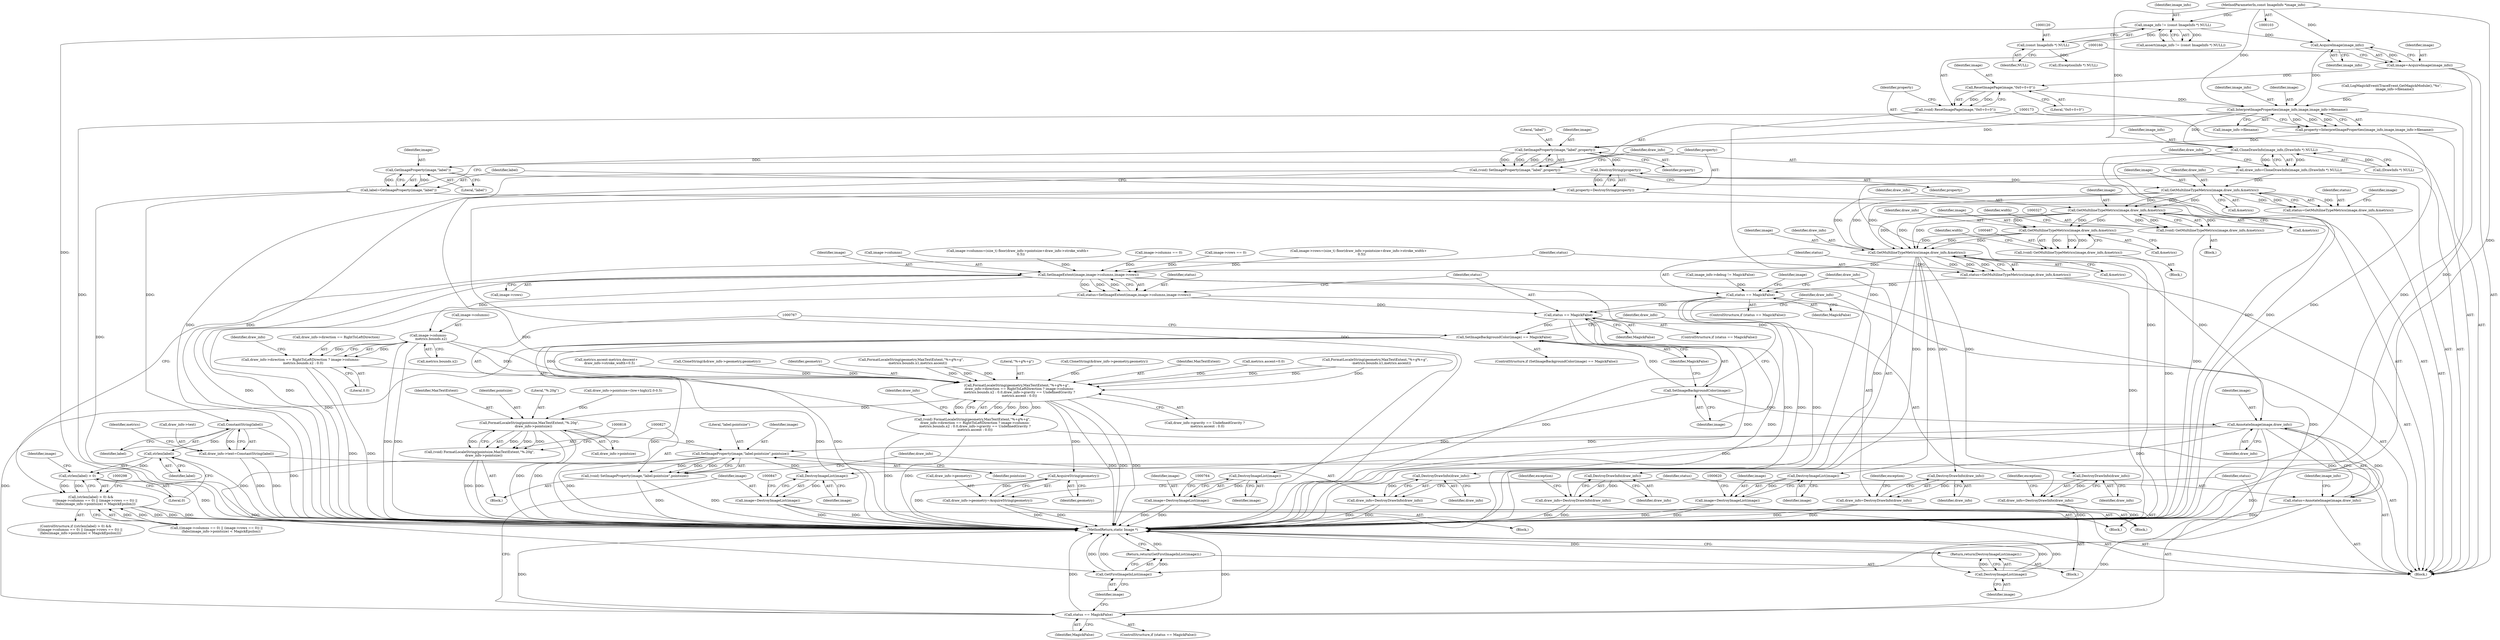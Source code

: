 digraph "1_ImageMagick_aeff00de228bc5a158c2a975ab47845d8a1db456_0@pointer" {
"1000157" [label="(Call,AcquireImage(image_info))"];
"1000117" [label="(Call,image_info != (const ImageInfo *) NULL)"];
"1000104" [label="(MethodParameterIn,const ImageInfo *image_info)"];
"1000119" [label="(Call,(const ImageInfo *) NULL)"];
"1000155" [label="(Call,image=AcquireImage(image_info))"];
"1000161" [label="(Call,ResetImagePage(image,\"0x0+0+0\"))"];
"1000159" [label="(Call,(void) ResetImagePage(image,\"0x0+0+0\"))"];
"1000166" [label="(Call,InterpretImageProperties(image_info,image,image_info->filename))"];
"1000164" [label="(Call,property=InterpretImageProperties(image_info,image,image_info->filename))"];
"1000174" [label="(Call,SetImageProperty(image,\"label\",property))"];
"1000172" [label="(Call,(void) SetImageProperty(image,\"label\",property))"];
"1000180" [label="(Call,DestroyString(property))"];
"1000178" [label="(Call,property=DestroyString(property))"];
"1000184" [label="(Call,GetImageProperty(image,\"label\"))"];
"1000182" [label="(Call,label=GetImageProperty(image,\"label\"))"];
"1000198" [label="(Call,ConstantString(label))"];
"1000194" [label="(Call,draw_info->text=ConstantString(label))"];
"1000266" [label="(Call,strlen(label))"];
"1000265" [label="(Call,strlen(label) > 0)"];
"1000264" [label="(Call,(strlen(label) > 0) &&\n        (((image->columns == 0) || (image->rows == 0)) ||\n         (fabs(image_info->pointsize) < MagickEpsilon)))"];
"1000212" [label="(Call,GetMultilineTypeMetrics(image,draw_info,&metrics))"];
"1000210" [label="(Call,status=GetMultilineTypeMetrics(image,draw_info,&metrics))"];
"1000328" [label="(Call,GetMultilineTypeMetrics(image,draw_info,&metrics))"];
"1000326" [label="(Call,(void) GetMultilineTypeMetrics(image,draw_info,&metrics))"];
"1000468" [label="(Call,GetMultilineTypeMetrics(image,draw_info,&metrics))"];
"1000466" [label="(Call,(void) GetMultilineTypeMetrics(image,draw_info,&metrics))"];
"1000594" [label="(Call,GetMultilineTypeMetrics(image,draw_info,&metrics))"];
"1000592" [label="(Call,status=GetMultilineTypeMetrics(image,draw_info,&metrics))"];
"1000600" [label="(Call,status == MagickFalse)"];
"1000725" [label="(Call,status == MagickFalse)"];
"1000743" [label="(Call,SetImageBackgroundColor(image) == MagickFalse)"];
"1000837" [label="(Call,status == MagickFalse)"];
"1000606" [label="(Call,DestroyDrawInfo(draw_info))"];
"1000604" [label="(Call,draw_info=DestroyDrawInfo(draw_info))"];
"1000616" [label="(Call,DestroyImageList(image))"];
"1000614" [label="(Call,image=DestroyImageList(image))"];
"1000716" [label="(Call,SetImageExtent(image,image->columns,image->rows))"];
"1000714" [label="(Call,status=SetImageExtent(image,image->columns,image->rows))"];
"1000740" [label="(Call,DestroyImageList(image))"];
"1000739" [label="(Return,return(DestroyImageList(image));)"];
"1000744" [label="(Call,SetImageBackgroundColor(image))"];
"1000760" [label="(Call,DestroyImageList(image))"];
"1000758" [label="(Call,image=DestroyImageList(image))"];
"1000806" [label="(Call,AnnotateImage(image,draw_info))"];
"1000804" [label="(Call,status=AnnotateImage(image,draw_info))"];
"1000828" [label="(Call,SetImageProperty(image,\"label:pointsize\",pointsize))"];
"1000826" [label="(Call,(void) SetImageProperty(image,\"label:pointsize\",pointsize))"];
"1000843" [label="(Call,DestroyImageList(image))"];
"1000841" [label="(Call,image=DestroyImageList(image))"];
"1000850" [label="(Call,GetFirstImageInList(image))"];
"1000849" [label="(Return,return(GetFirstImageInList(image));)"];
"1000834" [label="(Call,DestroyDrawInfo(draw_info))"];
"1000832" [label="(Call,draw_info=DestroyDrawInfo(draw_info))"];
"1000778" [label="(Call,image->columns-\n     metrics.bounds.x2)"];
"1000768" [label="(Call,FormatLocaleString(geometry,MaxTextExtent,\"%+g%+g\",\n     draw_info->direction == RightToLeftDirection ? image->columns-\n     metrics.bounds.x2 : 0.0,draw_info->gravity == UndefinedGravity ?\n     metrics.ascent : 0.0))"];
"1000766" [label="(Call,(void) FormatLocaleString(geometry,MaxTextExtent,\"%+g%+g\",\n     draw_info->direction == RightToLeftDirection ? image->columns-\n     metrics.bounds.x2 : 0.0,draw_info->gravity == UndefinedGravity ?\n     metrics.ascent : 0.0))"];
"1000802" [label="(Call,AcquireString(geometry))"];
"1000798" [label="(Call,draw_info->geometry=AcquireString(geometry))"];
"1000819" [label="(Call,FormatLocaleString(pointsize,MaxTextExtent,\"%.20g\",\n        draw_info->pointsize))"];
"1000817" [label="(Call,(void) FormatLocaleString(pointsize,MaxTextExtent,\"%.20g\",\n        draw_info->pointsize))"];
"1000772" [label="(Call,draw_info->direction == RightToLeftDirection ? image->columns-\n     metrics.bounds.x2 : 0.0)"];
"1000731" [label="(Call,DestroyDrawInfo(draw_info))"];
"1000729" [label="(Call,draw_info=DestroyDrawInfo(draw_info))"];
"1000750" [label="(Call,DestroyDrawInfo(draw_info))"];
"1000748" [label="(Call,draw_info=DestroyDrawInfo(draw_info))"];
"1000189" [label="(Call,CloneDrawInfo(image_info,(DrawInfo *) NULL))"];
"1000187" [label="(Call,draw_info=CloneDrawInfo(image_info,(DrawInfo *) NULL))"];
"1000714" [label="(Call,status=SetImageExtent(image,image->columns,image->rows))"];
"1000759" [label="(Identifier,image)"];
"1000693" [label="(Call,image->rows == 0)"];
"1000607" [label="(Identifier,draw_info)"];
"1000841" [label="(Call,image=DestroyImageList(image))"];
"1000172" [label="(Call,(void) SetImageProperty(image,\"label\",property))"];
"1000181" [label="(Identifier,property)"];
"1000136" [label="(Call,LogMagickEvent(TraceEvent,GetMagickModule(),\"%s\",\n      image_info->filename))"];
"1000468" [label="(Call,GetMultilineTypeMetrics(image,draw_info,&metrics))"];
"1000839" [label="(Identifier,MagickFalse)"];
"1000740" [label="(Call,DestroyImageList(image))"];
"1000213" [label="(Identifier,image)"];
"1000189" [label="(Call,CloneDrawInfo(image_info,(DrawInfo *) NULL))"];
"1000745" [label="(Identifier,image)"];
"1000768" [label="(Call,FormatLocaleString(geometry,MaxTextExtent,\"%+g%+g\",\n     draw_info->direction == RightToLeftDirection ? image->columns-\n     metrics.bounds.x2 : 0.0,draw_info->gravity == UndefinedGravity ?\n     metrics.ascent : 0.0))"];
"1000169" [label="(Call,image_info->filename)"];
"1000594" [label="(Call,GetMultilineTypeMetrics(image,draw_info,&metrics))"];
"1000805" [label="(Identifier,status)"];
"1000202" [label="(Identifier,metrics)"];
"1000174" [label="(Call,SetImageProperty(image,\"label\",property))"];
"1000821" [label="(Identifier,MaxTextExtent)"];
"1000121" [label="(Identifier,NULL)"];
"1000749" [label="(Identifier,draw_info)"];
"1000812" [label="(Identifier,image_info)"];
"1000212" [label="(Call,GetMultilineTypeMetrics(image,draw_info,&metrics))"];
"1000296" [label="(Block,)"];
"1000603" [label="(Block,)"];
"1000269" [label="(Call,((image->columns == 0) || (image->rows == 0)) ||\n         (fabs(image_info->pointsize) < MagickEpsilon))"];
"1000326" [label="(Call,(void) GetMultilineTypeMetrics(image,draw_info,&metrics))"];
"1000470" [label="(Identifier,draw_info)"];
"1000474" [label="(Identifier,width)"];
"1000766" [label="(Call,(void) FormatLocaleString(geometry,MaxTextExtent,\"%+g%+g\",\n     draw_info->direction == RightToLeftDirection ? image->columns-\n     metrics.bounds.x2 : 0.0,draw_info->gravity == UndefinedGravity ?\n     metrics.ascent : 0.0))"];
"1000263" [label="(ControlStructure,if ((strlen(label) > 0) &&\n        (((image->columns == 0) || (image->rows == 0)) ||\n         (fabs(image_info->pointsize) < MagickEpsilon))))"];
"1000163" [label="(Literal,\"0x0+0+0\")"];
"1000164" [label="(Call,property=InterpretImageProperties(image_info,image,image_info->filename))"];
"1000266" [label="(Call,strlen(label))"];
"1000186" [label="(Literal,\"label\")"];
"1000727" [label="(Identifier,MagickFalse)"];
"1000162" [label="(Identifier,image)"];
"1000182" [label="(Call,label=GetImageProperty(image,\"label\"))"];
"1000221" [label="(Identifier,image)"];
"1000726" [label="(Identifier,status)"];
"1000746" [label="(Identifier,MagickFalse)"];
"1000817" [label="(Call,(void) FormatLocaleString(pointsize,MaxTextExtent,\"%.20g\",\n        draw_info->pointsize))"];
"1000195" [label="(Call,draw_info->text)"];
"1000606" [label="(Call,DestroyDrawInfo(draw_info))"];
"1000791" [label="(Identifier,draw_info)"];
"1000198" [label="(Call,ConstantString(label))"];
"1000106" [label="(Block,)"];
"1000829" [label="(Identifier,image)"];
"1000773" [label="(Call,draw_info->direction == RightToLeftDirection)"];
"1000831" [label="(Identifier,pointsize)"];
"1000716" [label="(Call,SetImageExtent(image,image->columns,image->rows))"];
"1000802" [label="(Call,AcquireString(geometry))"];
"1000129" [label="(Call,image_info->debug != MagickFalse)"];
"1000330" [label="(Identifier,draw_info)"];
"1000840" [label="(Block,)"];
"1000730" [label="(Identifier,draw_info)"];
"1000116" [label="(Call,assert(image_info != (const ImageInfo *) NULL))"];
"1000599" [label="(ControlStructure,if (status == MagickFalse))"];
"1000815" [label="(Block,)"];
"1000771" [label="(Literal,\"%+g%+g\")"];
"1000851" [label="(Identifier,image)"];
"1000215" [label="(Call,&metrics)"];
"1000605" [label="(Identifier,draw_info)"];
"1000787" [label="(Literal,0.0)"];
"1000820" [label="(Identifier,pointsize)"];
"1000734" [label="(Identifier,exception)"];
"1000758" [label="(Call,image=DestroyImageList(image))"];
"1000616" [label="(Call,DestroyImageList(image))"];
"1000331" [label="(Call,&metrics)"];
"1000460" [label="(Call,CloneString(&draw_info->geometry,geometry))"];
"1000750" [label="(Call,DestroyDrawInfo(draw_info))"];
"1000742" [label="(ControlStructure,if (SetImageBackgroundColor(image) == MagickFalse))"];
"1000823" [label="(Call,draw_info->pointsize)"];
"1000593" [label="(Identifier,status)"];
"1000196" [label="(Identifier,draw_info)"];
"1000698" [label="(Call,image->rows=(size_t) floor(draw_info->pointsize+draw_info->stroke_width+\n      0.5))"];
"1000834" [label="(Call,DestroyDrawInfo(draw_info))"];
"1000743" [label="(Call,SetImageBackgroundColor(image) == MagickFalse)"];
"1000185" [label="(Identifier,image)"];
"1000822" [label="(Literal,\"%.20g\")"];
"1000158" [label="(Identifier,image_info)"];
"1000166" [label="(Call,InterpretImageProperties(image_info,image,image_info->filename))"];
"1000602" [label="(Identifier,MagickFalse)"];
"1000191" [label="(Call,(DrawInfo *) NULL)"];
"1000826" [label="(Call,(void) SetImageProperty(image,\"label:pointsize\",pointsize))"];
"1000832" [label="(Call,draw_info=DestroyDrawInfo(draw_info))"];
"1000264" [label="(Call,(strlen(label) > 0) &&\n        (((image->columns == 0) || (image->rows == 0)) ||\n         (fabs(image_info->pointsize) < MagickEpsilon)))"];
"1000836" [label="(ControlStructure,if (status == MagickFalse))"];
"1000194" [label="(Call,draw_info->text=ConstantString(label))"];
"1000770" [label="(Identifier,MaxTextExtent)"];
"1000161" [label="(Call,ResetImagePage(image,\"0x0+0+0\"))"];
"1000601" [label="(Identifier,status)"];
"1000803" [label="(Identifier,geometry)"];
"1000732" [label="(Identifier,draw_info)"];
"1000469" [label="(Identifier,image)"];
"1000747" [label="(Block,)"];
"1000177" [label="(Identifier,property)"];
"1000772" [label="(Call,draw_info->direction == RightToLeftDirection ? image->columns-\n     metrics.bounds.x2 : 0.0)"];
"1000808" [label="(Identifier,draw_info)"];
"1000117" [label="(Call,image_info != (const ImageInfo *) NULL)"];
"1000466" [label="(Call,(void) GetMultilineTypeMetrics(image,draw_info,&metrics))"];
"1000159" [label="(Call,(void) ResetImagePage(image,\"0x0+0+0\"))"];
"1000167" [label="(Identifier,image_info)"];
"1000190" [label="(Identifier,image_info)"];
"1000741" [label="(Identifier,image)"];
"1000265" [label="(Call,strlen(label) > 0)"];
"1000715" [label="(Identifier,status)"];
"1000615" [label="(Identifier,image)"];
"1000187" [label="(Call,draw_info=CloneDrawInfo(image_info,(DrawInfo *) NULL))"];
"1000761" [label="(Identifier,image)"];
"1000843" [label="(Call,DestroyImageList(image))"];
"1000788" [label="(Call,draw_info->gravity == UndefinedGravity ?\n     metrics.ascent : 0.0)"];
"1000753" [label="(Identifier,exception)"];
"1000804" [label="(Call,status=AnnotateImage(image,draw_info))"];
"1000724" [label="(ControlStructure,if (status == MagickFalse))"];
"1000782" [label="(Call,metrics.bounds.x2)"];
"1000183" [label="(Identifier,label)"];
"1000188" [label="(Identifier,draw_info)"];
"1000800" [label="(Identifier,draw_info)"];
"1000146" [label="(Call,(ExceptionInfo *) NULL)"];
"1000844" [label="(Identifier,image)"];
"1000210" [label="(Call,status=GetMultilineTypeMetrics(image,draw_info,&metrics))"];
"1000328" [label="(Call,GetMultilineTypeMetrics(image,draw_info,&metrics))"];
"1000427" [label="(Block,)"];
"1000837" [label="(Call,status == MagickFalse)"];
"1000118" [label="(Identifier,image_info)"];
"1000156" [label="(Identifier,image)"];
"1000614" [label="(Call,image=DestroyImageList(image))"];
"1000728" [label="(Block,)"];
"1000175" [label="(Identifier,image)"];
"1000625" [label="(Identifier,image)"];
"1000807" [label="(Identifier,image)"];
"1000717" [label="(Identifier,image)"];
"1000731" [label="(Call,DestroyDrawInfo(draw_info))"];
"1000199" [label="(Identifier,label)"];
"1000739" [label="(Return,return(DestroyImageList(image));)"];
"1000838" [label="(Identifier,status)"];
"1000850" [label="(Call,GetFirstImageInList(image))"];
"1000178" [label="(Call,property=DestroyString(property))"];
"1000334" [label="(Identifier,width)"];
"1000157" [label="(Call,AcquireImage(image_info))"];
"1000592" [label="(Call,status=GetMultilineTypeMetrics(image,draw_info,&metrics))"];
"1000751" [label="(Identifier,draw_info)"];
"1000748" [label="(Call,draw_info=DestroyDrawInfo(draw_info))"];
"1000721" [label="(Call,image->rows)"];
"1000205" [label="(Call,metrics.ascent=0.0)"];
"1000581" [label="(Call,draw_info->pointsize=(low+high)/2.0-0.5)"];
"1000604" [label="(Call,draw_info=DestroyDrawInfo(draw_info))"];
"1000744" [label="(Call,SetImageBackgroundColor(image))"];
"1000184" [label="(Call,GetImageProperty(image,\"label\"))"];
"1000104" [label="(MethodParameterIn,const ImageInfo *image_info)"];
"1000828" [label="(Call,SetImageProperty(image,\"label:pointsize\",pointsize))"];
"1000267" [label="(Identifier,label)"];
"1000155" [label="(Call,image=AcquireImage(image_info))"];
"1000806" [label="(Call,AnnotateImage(image,draw_info))"];
"1000718" [label="(Call,image->columns)"];
"1000833" [label="(Identifier,draw_info)"];
"1000273" [label="(Identifier,image)"];
"1000617" [label="(Identifier,image)"];
"1000760" [label="(Call,DestroyImageList(image))"];
"1000439" [label="(Call,FormatLocaleString(geometry,MaxTextExtent,\"%+g%+g\",\n            -metrics.bounds.x1,metrics.ascent))"];
"1000679" [label="(Call,metrics.ascent-metrics.descent+\n      draw_info->stroke_width+0.5)"];
"1000597" [label="(Call,&metrics)"];
"1000778" [label="(Call,image->columns-\n     metrics.bounds.x2)"];
"1000798" [label="(Call,draw_info->geometry=AcquireString(geometry))"];
"1000179" [label="(Identifier,property)"];
"1000320" [label="(Call,CloneString(&draw_info->geometry,geometry))"];
"1000849" [label="(Return,return(GetFirstImageInList(image));)"];
"1000119" [label="(Call,(const ImageInfo *) NULL)"];
"1000609" [label="(Identifier,exception)"];
"1000650" [label="(Call,image->columns=(size_t) floor(draw_info->pointsize+draw_info->stroke_width+\n      0.5))"];
"1000168" [label="(Identifier,image)"];
"1000779" [label="(Call,image->columns)"];
"1000595" [label="(Identifier,image)"];
"1000471" [label="(Call,&metrics)"];
"1000830" [label="(Literal,\"label:pointsize\")"];
"1000268" [label="(Literal,0)"];
"1000176" [label="(Literal,\"label\")"];
"1000852" [label="(MethodReturn,static Image *)"];
"1000799" [label="(Call,draw_info->geometry)"];
"1000769" [label="(Identifier,geometry)"];
"1000835" [label="(Identifier,draw_info)"];
"1000299" [label="(Call,FormatLocaleString(geometry,MaxTextExtent,\"%+g%+g\",\n            -metrics.bounds.x1,metrics.ascent))"];
"1000329" [label="(Identifier,image)"];
"1000819" [label="(Call,FormatLocaleString(pointsize,MaxTextExtent,\"%.20g\",\n        draw_info->pointsize))"];
"1000842" [label="(Identifier,image)"];
"1000165" [label="(Identifier,property)"];
"1000596" [label="(Identifier,draw_info)"];
"1000600" [label="(Call,status == MagickFalse)"];
"1000645" [label="(Call,image->columns == 0)"];
"1000214" [label="(Identifier,draw_info)"];
"1000729" [label="(Call,draw_info=DestroyDrawInfo(draw_info))"];
"1000180" [label="(Call,DestroyString(property))"];
"1000211" [label="(Identifier,status)"];
"1000725" [label="(Call,status == MagickFalse)"];
"1000157" -> "1000155"  [label="AST: "];
"1000157" -> "1000158"  [label="CFG: "];
"1000158" -> "1000157"  [label="AST: "];
"1000155" -> "1000157"  [label="CFG: "];
"1000157" -> "1000155"  [label="DDG: "];
"1000117" -> "1000157"  [label="DDG: "];
"1000104" -> "1000157"  [label="DDG: "];
"1000157" -> "1000166"  [label="DDG: "];
"1000117" -> "1000116"  [label="AST: "];
"1000117" -> "1000119"  [label="CFG: "];
"1000118" -> "1000117"  [label="AST: "];
"1000119" -> "1000117"  [label="AST: "];
"1000116" -> "1000117"  [label="CFG: "];
"1000117" -> "1000852"  [label="DDG: "];
"1000117" -> "1000116"  [label="DDG: "];
"1000117" -> "1000116"  [label="DDG: "];
"1000104" -> "1000117"  [label="DDG: "];
"1000119" -> "1000117"  [label="DDG: "];
"1000104" -> "1000103"  [label="AST: "];
"1000104" -> "1000852"  [label="DDG: "];
"1000104" -> "1000166"  [label="DDG: "];
"1000104" -> "1000189"  [label="DDG: "];
"1000119" -> "1000121"  [label="CFG: "];
"1000120" -> "1000119"  [label="AST: "];
"1000121" -> "1000119"  [label="AST: "];
"1000119" -> "1000146"  [label="DDG: "];
"1000155" -> "1000106"  [label="AST: "];
"1000156" -> "1000155"  [label="AST: "];
"1000160" -> "1000155"  [label="CFG: "];
"1000155" -> "1000852"  [label="DDG: "];
"1000155" -> "1000161"  [label="DDG: "];
"1000161" -> "1000159"  [label="AST: "];
"1000161" -> "1000163"  [label="CFG: "];
"1000162" -> "1000161"  [label="AST: "];
"1000163" -> "1000161"  [label="AST: "];
"1000159" -> "1000161"  [label="CFG: "];
"1000161" -> "1000159"  [label="DDG: "];
"1000161" -> "1000159"  [label="DDG: "];
"1000161" -> "1000166"  [label="DDG: "];
"1000159" -> "1000106"  [label="AST: "];
"1000160" -> "1000159"  [label="AST: "];
"1000165" -> "1000159"  [label="CFG: "];
"1000159" -> "1000852"  [label="DDG: "];
"1000159" -> "1000852"  [label="DDG: "];
"1000166" -> "1000164"  [label="AST: "];
"1000166" -> "1000169"  [label="CFG: "];
"1000167" -> "1000166"  [label="AST: "];
"1000168" -> "1000166"  [label="AST: "];
"1000169" -> "1000166"  [label="AST: "];
"1000164" -> "1000166"  [label="CFG: "];
"1000166" -> "1000852"  [label="DDG: "];
"1000166" -> "1000164"  [label="DDG: "];
"1000166" -> "1000164"  [label="DDG: "];
"1000166" -> "1000164"  [label="DDG: "];
"1000136" -> "1000166"  [label="DDG: "];
"1000166" -> "1000174"  [label="DDG: "];
"1000166" -> "1000189"  [label="DDG: "];
"1000164" -> "1000106"  [label="AST: "];
"1000165" -> "1000164"  [label="AST: "];
"1000173" -> "1000164"  [label="CFG: "];
"1000164" -> "1000852"  [label="DDG: "];
"1000164" -> "1000174"  [label="DDG: "];
"1000174" -> "1000172"  [label="AST: "];
"1000174" -> "1000177"  [label="CFG: "];
"1000175" -> "1000174"  [label="AST: "];
"1000176" -> "1000174"  [label="AST: "];
"1000177" -> "1000174"  [label="AST: "];
"1000172" -> "1000174"  [label="CFG: "];
"1000174" -> "1000172"  [label="DDG: "];
"1000174" -> "1000172"  [label="DDG: "];
"1000174" -> "1000172"  [label="DDG: "];
"1000174" -> "1000180"  [label="DDG: "];
"1000174" -> "1000184"  [label="DDG: "];
"1000172" -> "1000106"  [label="AST: "];
"1000173" -> "1000172"  [label="AST: "];
"1000179" -> "1000172"  [label="CFG: "];
"1000172" -> "1000852"  [label="DDG: "];
"1000172" -> "1000852"  [label="DDG: "];
"1000180" -> "1000178"  [label="AST: "];
"1000180" -> "1000181"  [label="CFG: "];
"1000181" -> "1000180"  [label="AST: "];
"1000178" -> "1000180"  [label="CFG: "];
"1000180" -> "1000178"  [label="DDG: "];
"1000178" -> "1000106"  [label="AST: "];
"1000179" -> "1000178"  [label="AST: "];
"1000183" -> "1000178"  [label="CFG: "];
"1000178" -> "1000852"  [label="DDG: "];
"1000178" -> "1000852"  [label="DDG: "];
"1000184" -> "1000182"  [label="AST: "];
"1000184" -> "1000186"  [label="CFG: "];
"1000185" -> "1000184"  [label="AST: "];
"1000186" -> "1000184"  [label="AST: "];
"1000182" -> "1000184"  [label="CFG: "];
"1000184" -> "1000182"  [label="DDG: "];
"1000184" -> "1000182"  [label="DDG: "];
"1000184" -> "1000212"  [label="DDG: "];
"1000182" -> "1000106"  [label="AST: "];
"1000183" -> "1000182"  [label="AST: "];
"1000188" -> "1000182"  [label="CFG: "];
"1000182" -> "1000852"  [label="DDG: "];
"1000182" -> "1000198"  [label="DDG: "];
"1000198" -> "1000194"  [label="AST: "];
"1000198" -> "1000199"  [label="CFG: "];
"1000199" -> "1000198"  [label="AST: "];
"1000194" -> "1000198"  [label="CFG: "];
"1000198" -> "1000852"  [label="DDG: "];
"1000198" -> "1000194"  [label="DDG: "];
"1000198" -> "1000266"  [label="DDG: "];
"1000194" -> "1000106"  [label="AST: "];
"1000195" -> "1000194"  [label="AST: "];
"1000202" -> "1000194"  [label="CFG: "];
"1000194" -> "1000852"  [label="DDG: "];
"1000194" -> "1000852"  [label="DDG: "];
"1000266" -> "1000265"  [label="AST: "];
"1000266" -> "1000267"  [label="CFG: "];
"1000267" -> "1000266"  [label="AST: "];
"1000268" -> "1000266"  [label="CFG: "];
"1000266" -> "1000852"  [label="DDG: "];
"1000266" -> "1000265"  [label="DDG: "];
"1000265" -> "1000264"  [label="AST: "];
"1000265" -> "1000268"  [label="CFG: "];
"1000268" -> "1000265"  [label="AST: "];
"1000273" -> "1000265"  [label="CFG: "];
"1000264" -> "1000265"  [label="CFG: "];
"1000265" -> "1000852"  [label="DDG: "];
"1000265" -> "1000264"  [label="DDG: "];
"1000265" -> "1000264"  [label="DDG: "];
"1000264" -> "1000263"  [label="AST: "];
"1000264" -> "1000269"  [label="CFG: "];
"1000269" -> "1000264"  [label="AST: "];
"1000298" -> "1000264"  [label="CFG: "];
"1000593" -> "1000264"  [label="CFG: "];
"1000264" -> "1000852"  [label="DDG: "];
"1000264" -> "1000852"  [label="DDG: "];
"1000264" -> "1000852"  [label="DDG: "];
"1000269" -> "1000264"  [label="DDG: "];
"1000269" -> "1000264"  [label="DDG: "];
"1000212" -> "1000210"  [label="AST: "];
"1000212" -> "1000215"  [label="CFG: "];
"1000213" -> "1000212"  [label="AST: "];
"1000214" -> "1000212"  [label="AST: "];
"1000215" -> "1000212"  [label="AST: "];
"1000210" -> "1000212"  [label="CFG: "];
"1000212" -> "1000210"  [label="DDG: "];
"1000212" -> "1000210"  [label="DDG: "];
"1000212" -> "1000210"  [label="DDG: "];
"1000187" -> "1000212"  [label="DDG: "];
"1000212" -> "1000328"  [label="DDG: "];
"1000212" -> "1000328"  [label="DDG: "];
"1000212" -> "1000328"  [label="DDG: "];
"1000212" -> "1000594"  [label="DDG: "];
"1000212" -> "1000594"  [label="DDG: "];
"1000212" -> "1000594"  [label="DDG: "];
"1000210" -> "1000106"  [label="AST: "];
"1000211" -> "1000210"  [label="AST: "];
"1000221" -> "1000210"  [label="CFG: "];
"1000328" -> "1000326"  [label="AST: "];
"1000328" -> "1000331"  [label="CFG: "];
"1000329" -> "1000328"  [label="AST: "];
"1000330" -> "1000328"  [label="AST: "];
"1000331" -> "1000328"  [label="AST: "];
"1000326" -> "1000328"  [label="CFG: "];
"1000328" -> "1000326"  [label="DDG: "];
"1000328" -> "1000326"  [label="DDG: "];
"1000328" -> "1000326"  [label="DDG: "];
"1000328" -> "1000468"  [label="DDG: "];
"1000328" -> "1000468"  [label="DDG: "];
"1000328" -> "1000468"  [label="DDG: "];
"1000328" -> "1000594"  [label="DDG: "];
"1000328" -> "1000594"  [label="DDG: "];
"1000328" -> "1000594"  [label="DDG: "];
"1000326" -> "1000296"  [label="AST: "];
"1000327" -> "1000326"  [label="AST: "];
"1000334" -> "1000326"  [label="CFG: "];
"1000326" -> "1000852"  [label="DDG: "];
"1000468" -> "1000466"  [label="AST: "];
"1000468" -> "1000471"  [label="CFG: "];
"1000469" -> "1000468"  [label="AST: "];
"1000470" -> "1000468"  [label="AST: "];
"1000471" -> "1000468"  [label="AST: "];
"1000466" -> "1000468"  [label="CFG: "];
"1000468" -> "1000466"  [label="DDG: "];
"1000468" -> "1000466"  [label="DDG: "];
"1000468" -> "1000466"  [label="DDG: "];
"1000468" -> "1000594"  [label="DDG: "];
"1000468" -> "1000594"  [label="DDG: "];
"1000468" -> "1000594"  [label="DDG: "];
"1000466" -> "1000427"  [label="AST: "];
"1000467" -> "1000466"  [label="AST: "];
"1000474" -> "1000466"  [label="CFG: "];
"1000466" -> "1000852"  [label="DDG: "];
"1000594" -> "1000592"  [label="AST: "];
"1000594" -> "1000597"  [label="CFG: "];
"1000595" -> "1000594"  [label="AST: "];
"1000596" -> "1000594"  [label="AST: "];
"1000597" -> "1000594"  [label="AST: "];
"1000592" -> "1000594"  [label="CFG: "];
"1000594" -> "1000852"  [label="DDG: "];
"1000594" -> "1000592"  [label="DDG: "];
"1000594" -> "1000592"  [label="DDG: "];
"1000594" -> "1000592"  [label="DDG: "];
"1000594" -> "1000606"  [label="DDG: "];
"1000594" -> "1000616"  [label="DDG: "];
"1000594" -> "1000716"  [label="DDG: "];
"1000594" -> "1000731"  [label="DDG: "];
"1000594" -> "1000750"  [label="DDG: "];
"1000594" -> "1000806"  [label="DDG: "];
"1000592" -> "1000106"  [label="AST: "];
"1000593" -> "1000592"  [label="AST: "];
"1000601" -> "1000592"  [label="CFG: "];
"1000592" -> "1000852"  [label="DDG: "];
"1000592" -> "1000600"  [label="DDG: "];
"1000600" -> "1000599"  [label="AST: "];
"1000600" -> "1000602"  [label="CFG: "];
"1000601" -> "1000600"  [label="AST: "];
"1000602" -> "1000600"  [label="AST: "];
"1000605" -> "1000600"  [label="CFG: "];
"1000625" -> "1000600"  [label="CFG: "];
"1000600" -> "1000852"  [label="DDG: "];
"1000600" -> "1000852"  [label="DDG: "];
"1000600" -> "1000852"  [label="DDG: "];
"1000129" -> "1000600"  [label="DDG: "];
"1000600" -> "1000725"  [label="DDG: "];
"1000725" -> "1000724"  [label="AST: "];
"1000725" -> "1000727"  [label="CFG: "];
"1000726" -> "1000725"  [label="AST: "];
"1000727" -> "1000725"  [label="AST: "];
"1000730" -> "1000725"  [label="CFG: "];
"1000745" -> "1000725"  [label="CFG: "];
"1000725" -> "1000852"  [label="DDG: "];
"1000725" -> "1000852"  [label="DDG: "];
"1000725" -> "1000852"  [label="DDG: "];
"1000714" -> "1000725"  [label="DDG: "];
"1000725" -> "1000743"  [label="DDG: "];
"1000743" -> "1000742"  [label="AST: "];
"1000743" -> "1000746"  [label="CFG: "];
"1000744" -> "1000743"  [label="AST: "];
"1000746" -> "1000743"  [label="AST: "];
"1000749" -> "1000743"  [label="CFG: "];
"1000767" -> "1000743"  [label="CFG: "];
"1000743" -> "1000852"  [label="DDG: "];
"1000743" -> "1000852"  [label="DDG: "];
"1000743" -> "1000852"  [label="DDG: "];
"1000744" -> "1000743"  [label="DDG: "];
"1000743" -> "1000837"  [label="DDG: "];
"1000837" -> "1000836"  [label="AST: "];
"1000837" -> "1000839"  [label="CFG: "];
"1000838" -> "1000837"  [label="AST: "];
"1000839" -> "1000837"  [label="AST: "];
"1000842" -> "1000837"  [label="CFG: "];
"1000851" -> "1000837"  [label="CFG: "];
"1000837" -> "1000852"  [label="DDG: "];
"1000837" -> "1000852"  [label="DDG: "];
"1000837" -> "1000852"  [label="DDG: "];
"1000804" -> "1000837"  [label="DDG: "];
"1000606" -> "1000604"  [label="AST: "];
"1000606" -> "1000607"  [label="CFG: "];
"1000607" -> "1000606"  [label="AST: "];
"1000604" -> "1000606"  [label="CFG: "];
"1000606" -> "1000604"  [label="DDG: "];
"1000604" -> "1000603"  [label="AST: "];
"1000605" -> "1000604"  [label="AST: "];
"1000609" -> "1000604"  [label="CFG: "];
"1000604" -> "1000852"  [label="DDG: "];
"1000604" -> "1000852"  [label="DDG: "];
"1000616" -> "1000614"  [label="AST: "];
"1000616" -> "1000617"  [label="CFG: "];
"1000617" -> "1000616"  [label="AST: "];
"1000614" -> "1000616"  [label="CFG: "];
"1000616" -> "1000614"  [label="DDG: "];
"1000614" -> "1000603"  [label="AST: "];
"1000615" -> "1000614"  [label="AST: "];
"1000620" -> "1000614"  [label="CFG: "];
"1000614" -> "1000852"  [label="DDG: "];
"1000614" -> "1000852"  [label="DDG: "];
"1000716" -> "1000714"  [label="AST: "];
"1000716" -> "1000721"  [label="CFG: "];
"1000717" -> "1000716"  [label="AST: "];
"1000718" -> "1000716"  [label="AST: "];
"1000721" -> "1000716"  [label="AST: "];
"1000714" -> "1000716"  [label="CFG: "];
"1000716" -> "1000852"  [label="DDG: "];
"1000716" -> "1000852"  [label="DDG: "];
"1000716" -> "1000714"  [label="DDG: "];
"1000716" -> "1000714"  [label="DDG: "];
"1000716" -> "1000714"  [label="DDG: "];
"1000645" -> "1000716"  [label="DDG: "];
"1000650" -> "1000716"  [label="DDG: "];
"1000698" -> "1000716"  [label="DDG: "];
"1000693" -> "1000716"  [label="DDG: "];
"1000716" -> "1000740"  [label="DDG: "];
"1000716" -> "1000744"  [label="DDG: "];
"1000716" -> "1000778"  [label="DDG: "];
"1000714" -> "1000106"  [label="AST: "];
"1000715" -> "1000714"  [label="AST: "];
"1000726" -> "1000714"  [label="CFG: "];
"1000714" -> "1000852"  [label="DDG: "];
"1000740" -> "1000739"  [label="AST: "];
"1000740" -> "1000741"  [label="CFG: "];
"1000741" -> "1000740"  [label="AST: "];
"1000739" -> "1000740"  [label="CFG: "];
"1000740" -> "1000852"  [label="DDG: "];
"1000740" -> "1000852"  [label="DDG: "];
"1000740" -> "1000739"  [label="DDG: "];
"1000739" -> "1000728"  [label="AST: "];
"1000852" -> "1000739"  [label="CFG: "];
"1000739" -> "1000852"  [label="DDG: "];
"1000744" -> "1000745"  [label="CFG: "];
"1000745" -> "1000744"  [label="AST: "];
"1000746" -> "1000744"  [label="CFG: "];
"1000744" -> "1000760"  [label="DDG: "];
"1000744" -> "1000806"  [label="DDG: "];
"1000760" -> "1000758"  [label="AST: "];
"1000760" -> "1000761"  [label="CFG: "];
"1000761" -> "1000760"  [label="AST: "];
"1000758" -> "1000760"  [label="CFG: "];
"1000760" -> "1000758"  [label="DDG: "];
"1000758" -> "1000747"  [label="AST: "];
"1000759" -> "1000758"  [label="AST: "];
"1000764" -> "1000758"  [label="CFG: "];
"1000758" -> "1000852"  [label="DDG: "];
"1000758" -> "1000852"  [label="DDG: "];
"1000806" -> "1000804"  [label="AST: "];
"1000806" -> "1000808"  [label="CFG: "];
"1000807" -> "1000806"  [label="AST: "];
"1000808" -> "1000806"  [label="AST: "];
"1000804" -> "1000806"  [label="CFG: "];
"1000806" -> "1000804"  [label="DDG: "];
"1000806" -> "1000804"  [label="DDG: "];
"1000806" -> "1000828"  [label="DDG: "];
"1000806" -> "1000834"  [label="DDG: "];
"1000806" -> "1000843"  [label="DDG: "];
"1000806" -> "1000850"  [label="DDG: "];
"1000804" -> "1000106"  [label="AST: "];
"1000805" -> "1000804"  [label="AST: "];
"1000812" -> "1000804"  [label="CFG: "];
"1000804" -> "1000852"  [label="DDG: "];
"1000828" -> "1000826"  [label="AST: "];
"1000828" -> "1000831"  [label="CFG: "];
"1000829" -> "1000828"  [label="AST: "];
"1000830" -> "1000828"  [label="AST: "];
"1000831" -> "1000828"  [label="AST: "];
"1000826" -> "1000828"  [label="CFG: "];
"1000828" -> "1000852"  [label="DDG: "];
"1000828" -> "1000826"  [label="DDG: "];
"1000828" -> "1000826"  [label="DDG: "];
"1000828" -> "1000826"  [label="DDG: "];
"1000819" -> "1000828"  [label="DDG: "];
"1000828" -> "1000843"  [label="DDG: "];
"1000828" -> "1000850"  [label="DDG: "];
"1000826" -> "1000815"  [label="AST: "];
"1000827" -> "1000826"  [label="AST: "];
"1000833" -> "1000826"  [label="CFG: "];
"1000826" -> "1000852"  [label="DDG: "];
"1000826" -> "1000852"  [label="DDG: "];
"1000843" -> "1000841"  [label="AST: "];
"1000843" -> "1000844"  [label="CFG: "];
"1000844" -> "1000843"  [label="AST: "];
"1000841" -> "1000843"  [label="CFG: "];
"1000843" -> "1000841"  [label="DDG: "];
"1000841" -> "1000840"  [label="AST: "];
"1000842" -> "1000841"  [label="AST: "];
"1000847" -> "1000841"  [label="CFG: "];
"1000841" -> "1000852"  [label="DDG: "];
"1000841" -> "1000852"  [label="DDG: "];
"1000850" -> "1000849"  [label="AST: "];
"1000850" -> "1000851"  [label="CFG: "];
"1000851" -> "1000850"  [label="AST: "];
"1000849" -> "1000850"  [label="CFG: "];
"1000850" -> "1000852"  [label="DDG: "];
"1000850" -> "1000852"  [label="DDG: "];
"1000850" -> "1000849"  [label="DDG: "];
"1000849" -> "1000106"  [label="AST: "];
"1000852" -> "1000849"  [label="CFG: "];
"1000849" -> "1000852"  [label="DDG: "];
"1000834" -> "1000832"  [label="AST: "];
"1000834" -> "1000835"  [label="CFG: "];
"1000835" -> "1000834"  [label="AST: "];
"1000832" -> "1000834"  [label="CFG: "];
"1000834" -> "1000832"  [label="DDG: "];
"1000832" -> "1000106"  [label="AST: "];
"1000833" -> "1000832"  [label="AST: "];
"1000838" -> "1000832"  [label="CFG: "];
"1000832" -> "1000852"  [label="DDG: "];
"1000832" -> "1000852"  [label="DDG: "];
"1000778" -> "1000772"  [label="AST: "];
"1000778" -> "1000782"  [label="CFG: "];
"1000779" -> "1000778"  [label="AST: "];
"1000782" -> "1000778"  [label="AST: "];
"1000772" -> "1000778"  [label="CFG: "];
"1000778" -> "1000852"  [label="DDG: "];
"1000778" -> "1000852"  [label="DDG: "];
"1000778" -> "1000768"  [label="DDG: "];
"1000778" -> "1000768"  [label="DDG: "];
"1000778" -> "1000772"  [label="DDG: "];
"1000778" -> "1000772"  [label="DDG: "];
"1000768" -> "1000766"  [label="AST: "];
"1000768" -> "1000788"  [label="CFG: "];
"1000769" -> "1000768"  [label="AST: "];
"1000770" -> "1000768"  [label="AST: "];
"1000771" -> "1000768"  [label="AST: "];
"1000772" -> "1000768"  [label="AST: "];
"1000788" -> "1000768"  [label="AST: "];
"1000766" -> "1000768"  [label="CFG: "];
"1000768" -> "1000852"  [label="DDG: "];
"1000768" -> "1000852"  [label="DDG: "];
"1000768" -> "1000852"  [label="DDG: "];
"1000768" -> "1000766"  [label="DDG: "];
"1000768" -> "1000766"  [label="DDG: "];
"1000768" -> "1000766"  [label="DDG: "];
"1000768" -> "1000766"  [label="DDG: "];
"1000768" -> "1000766"  [label="DDG: "];
"1000460" -> "1000768"  [label="DDG: "];
"1000439" -> "1000768"  [label="DDG: "];
"1000439" -> "1000768"  [label="DDG: "];
"1000439" -> "1000768"  [label="DDG: "];
"1000299" -> "1000768"  [label="DDG: "];
"1000299" -> "1000768"  [label="DDG: "];
"1000299" -> "1000768"  [label="DDG: "];
"1000320" -> "1000768"  [label="DDG: "];
"1000679" -> "1000768"  [label="DDG: "];
"1000205" -> "1000768"  [label="DDG: "];
"1000768" -> "1000802"  [label="DDG: "];
"1000768" -> "1000819"  [label="DDG: "];
"1000766" -> "1000106"  [label="AST: "];
"1000767" -> "1000766"  [label="AST: "];
"1000800" -> "1000766"  [label="CFG: "];
"1000766" -> "1000852"  [label="DDG: "];
"1000766" -> "1000852"  [label="DDG: "];
"1000802" -> "1000798"  [label="AST: "];
"1000802" -> "1000803"  [label="CFG: "];
"1000803" -> "1000802"  [label="AST: "];
"1000798" -> "1000802"  [label="CFG: "];
"1000802" -> "1000852"  [label="DDG: "];
"1000802" -> "1000798"  [label="DDG: "];
"1000798" -> "1000106"  [label="AST: "];
"1000799" -> "1000798"  [label="AST: "];
"1000805" -> "1000798"  [label="CFG: "];
"1000798" -> "1000852"  [label="DDG: "];
"1000798" -> "1000852"  [label="DDG: "];
"1000819" -> "1000817"  [label="AST: "];
"1000819" -> "1000823"  [label="CFG: "];
"1000820" -> "1000819"  [label="AST: "];
"1000821" -> "1000819"  [label="AST: "];
"1000822" -> "1000819"  [label="AST: "];
"1000823" -> "1000819"  [label="AST: "];
"1000817" -> "1000819"  [label="CFG: "];
"1000819" -> "1000852"  [label="DDG: "];
"1000819" -> "1000852"  [label="DDG: "];
"1000819" -> "1000817"  [label="DDG: "];
"1000819" -> "1000817"  [label="DDG: "];
"1000819" -> "1000817"  [label="DDG: "];
"1000819" -> "1000817"  [label="DDG: "];
"1000581" -> "1000819"  [label="DDG: "];
"1000817" -> "1000815"  [label="AST: "];
"1000818" -> "1000817"  [label="AST: "];
"1000827" -> "1000817"  [label="CFG: "];
"1000817" -> "1000852"  [label="DDG: "];
"1000817" -> "1000852"  [label="DDG: "];
"1000772" -> "1000787"  [label="CFG: "];
"1000773" -> "1000772"  [label="AST: "];
"1000787" -> "1000772"  [label="AST: "];
"1000791" -> "1000772"  [label="CFG: "];
"1000772" -> "1000852"  [label="DDG: "];
"1000772" -> "1000852"  [label="DDG: "];
"1000731" -> "1000729"  [label="AST: "];
"1000731" -> "1000732"  [label="CFG: "];
"1000732" -> "1000731"  [label="AST: "];
"1000729" -> "1000731"  [label="CFG: "];
"1000731" -> "1000729"  [label="DDG: "];
"1000729" -> "1000728"  [label="AST: "];
"1000730" -> "1000729"  [label="AST: "];
"1000734" -> "1000729"  [label="CFG: "];
"1000729" -> "1000852"  [label="DDG: "];
"1000729" -> "1000852"  [label="DDG: "];
"1000750" -> "1000748"  [label="AST: "];
"1000750" -> "1000751"  [label="CFG: "];
"1000751" -> "1000750"  [label="AST: "];
"1000748" -> "1000750"  [label="CFG: "];
"1000750" -> "1000748"  [label="DDG: "];
"1000748" -> "1000747"  [label="AST: "];
"1000749" -> "1000748"  [label="AST: "];
"1000753" -> "1000748"  [label="CFG: "];
"1000748" -> "1000852"  [label="DDG: "];
"1000748" -> "1000852"  [label="DDG: "];
"1000189" -> "1000187"  [label="AST: "];
"1000189" -> "1000191"  [label="CFG: "];
"1000190" -> "1000189"  [label="AST: "];
"1000191" -> "1000189"  [label="AST: "];
"1000187" -> "1000189"  [label="CFG: "];
"1000189" -> "1000852"  [label="DDG: "];
"1000189" -> "1000852"  [label="DDG: "];
"1000189" -> "1000187"  [label="DDG: "];
"1000189" -> "1000187"  [label="DDG: "];
"1000191" -> "1000189"  [label="DDG: "];
"1000187" -> "1000106"  [label="AST: "];
"1000188" -> "1000187"  [label="AST: "];
"1000196" -> "1000187"  [label="CFG: "];
"1000187" -> "1000852"  [label="DDG: "];
}
